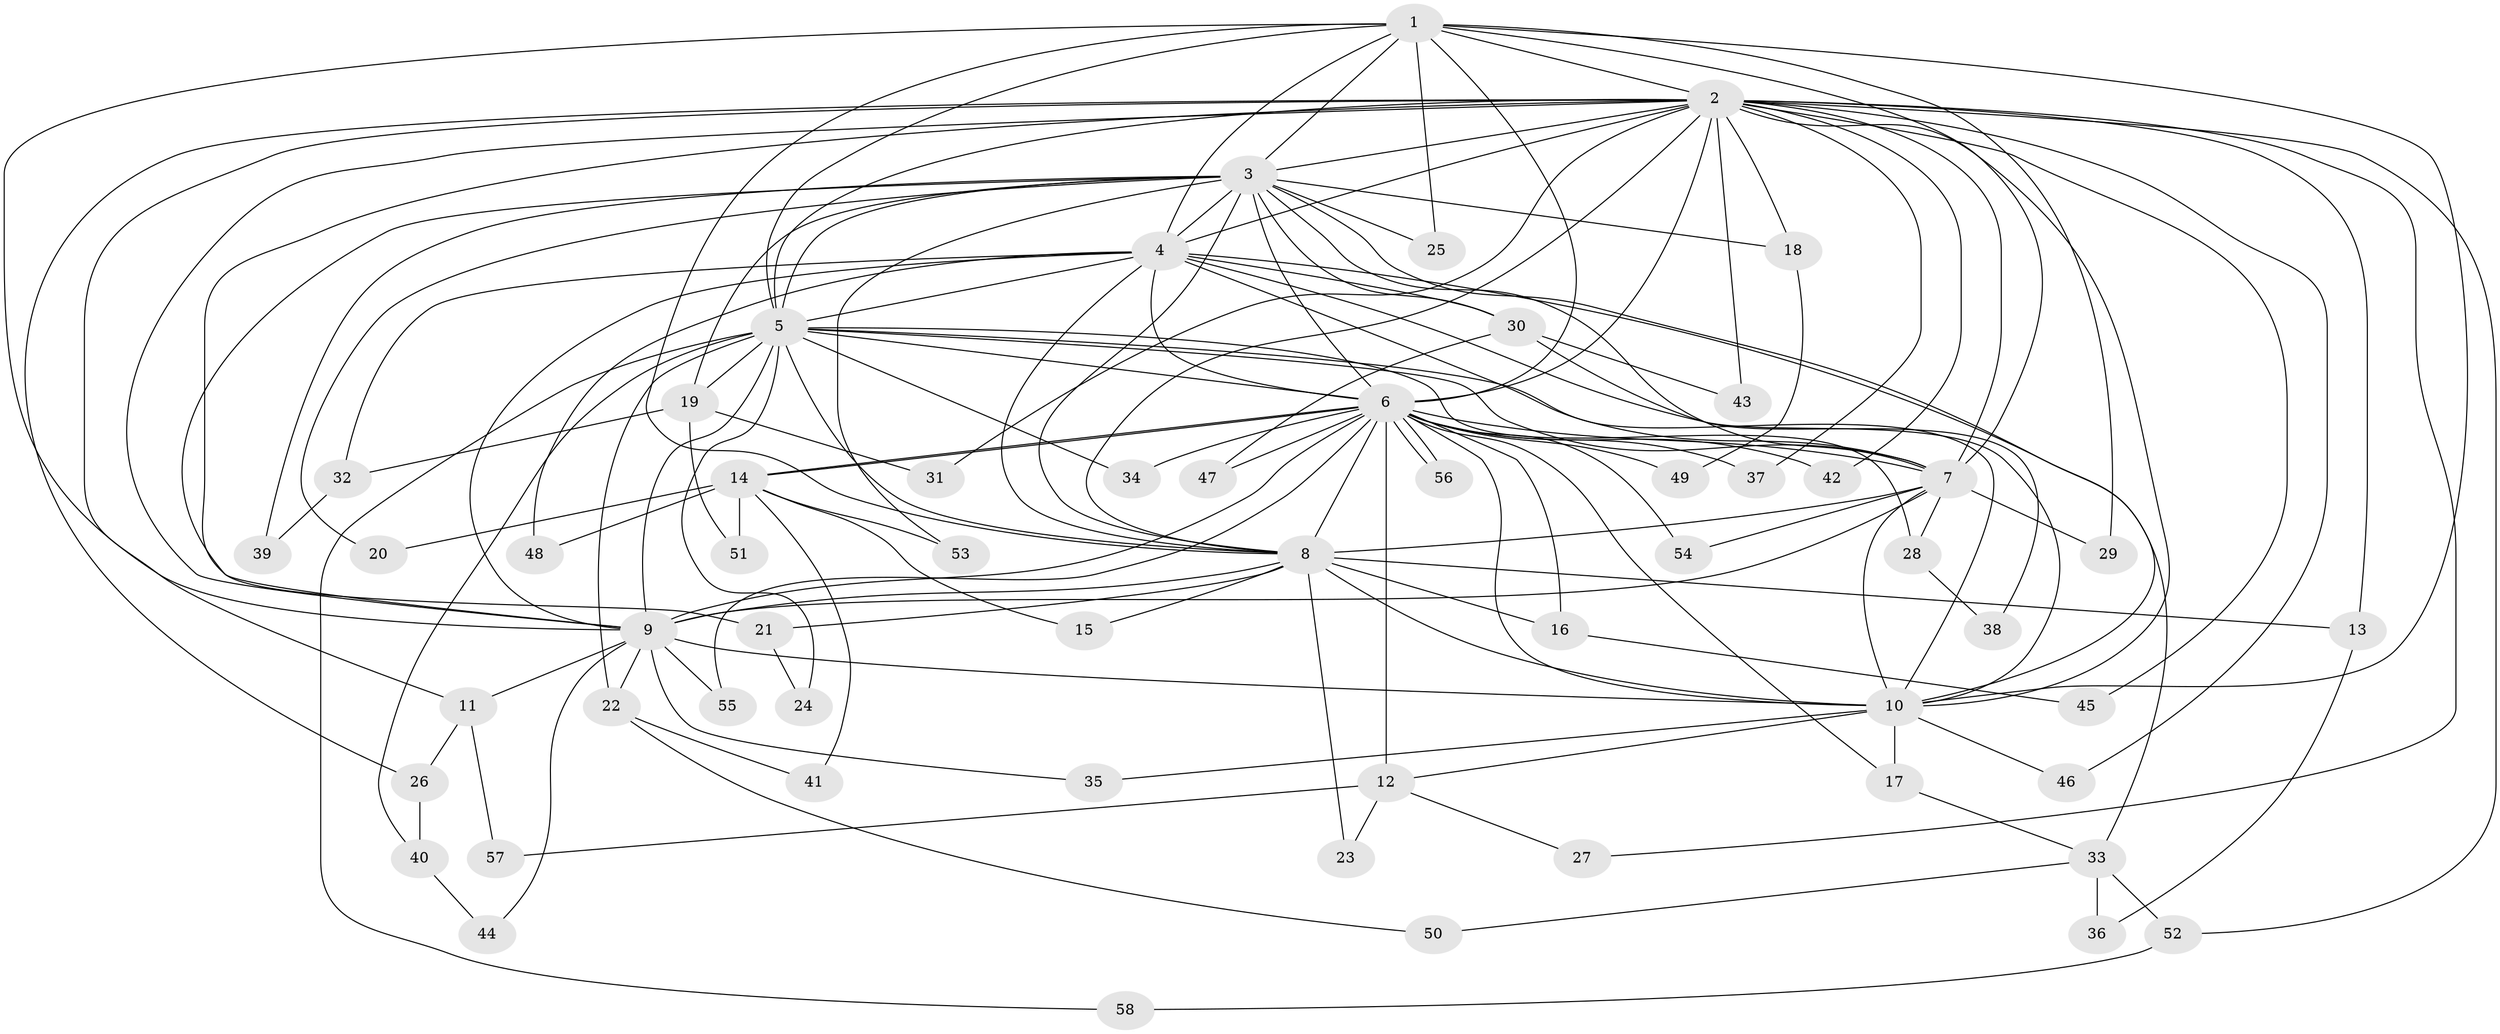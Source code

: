 // coarse degree distribution, {13: 0.024390243902439025, 18: 0.04878048780487805, 14: 0.04878048780487805, 15: 0.024390243902439025, 12: 0.024390243902439025, 11: 0.024390243902439025, 4: 0.04878048780487805, 5: 0.04878048780487805, 3: 0.12195121951219512, 8: 0.024390243902439025, 2: 0.5121951219512195, 6: 0.04878048780487805}
// Generated by graph-tools (version 1.1) at 2025/51/02/27/25 19:51:42]
// undirected, 58 vertices, 141 edges
graph export_dot {
graph [start="1"]
  node [color=gray90,style=filled];
  1;
  2;
  3;
  4;
  5;
  6;
  7;
  8;
  9;
  10;
  11;
  12;
  13;
  14;
  15;
  16;
  17;
  18;
  19;
  20;
  21;
  22;
  23;
  24;
  25;
  26;
  27;
  28;
  29;
  30;
  31;
  32;
  33;
  34;
  35;
  36;
  37;
  38;
  39;
  40;
  41;
  42;
  43;
  44;
  45;
  46;
  47;
  48;
  49;
  50;
  51;
  52;
  53;
  54;
  55;
  56;
  57;
  58;
  1 -- 2;
  1 -- 3;
  1 -- 4;
  1 -- 5;
  1 -- 6;
  1 -- 7;
  1 -- 8;
  1 -- 9;
  1 -- 10;
  1 -- 25;
  1 -- 29;
  2 -- 3;
  2 -- 4;
  2 -- 5;
  2 -- 6;
  2 -- 7;
  2 -- 8;
  2 -- 9;
  2 -- 10;
  2 -- 11;
  2 -- 13;
  2 -- 18;
  2 -- 21;
  2 -- 26;
  2 -- 27;
  2 -- 31;
  2 -- 37;
  2 -- 42;
  2 -- 43;
  2 -- 45;
  2 -- 46;
  2 -- 52;
  3 -- 4;
  3 -- 5;
  3 -- 6;
  3 -- 7;
  3 -- 8;
  3 -- 9;
  3 -- 10;
  3 -- 18;
  3 -- 19;
  3 -- 20;
  3 -- 25;
  3 -- 30;
  3 -- 39;
  3 -- 53;
  4 -- 5;
  4 -- 6;
  4 -- 7;
  4 -- 8;
  4 -- 9;
  4 -- 10;
  4 -- 30;
  4 -- 32;
  4 -- 33;
  4 -- 48;
  5 -- 6;
  5 -- 7;
  5 -- 8;
  5 -- 9;
  5 -- 10;
  5 -- 19;
  5 -- 22;
  5 -- 24;
  5 -- 28;
  5 -- 34;
  5 -- 40;
  5 -- 58;
  6 -- 7;
  6 -- 8;
  6 -- 9;
  6 -- 10;
  6 -- 12;
  6 -- 14;
  6 -- 14;
  6 -- 16;
  6 -- 17;
  6 -- 34;
  6 -- 37;
  6 -- 42;
  6 -- 47;
  6 -- 49;
  6 -- 54;
  6 -- 55;
  6 -- 56;
  6 -- 56;
  7 -- 8;
  7 -- 9;
  7 -- 10;
  7 -- 28;
  7 -- 29;
  7 -- 54;
  8 -- 9;
  8 -- 10;
  8 -- 13;
  8 -- 15;
  8 -- 16;
  8 -- 21;
  8 -- 23;
  9 -- 10;
  9 -- 11;
  9 -- 22;
  9 -- 35;
  9 -- 44;
  9 -- 55;
  10 -- 12;
  10 -- 17;
  10 -- 35;
  10 -- 46;
  11 -- 26;
  11 -- 57;
  12 -- 23;
  12 -- 27;
  12 -- 57;
  13 -- 36;
  14 -- 15;
  14 -- 20;
  14 -- 41;
  14 -- 48;
  14 -- 51;
  14 -- 53;
  16 -- 45;
  17 -- 33;
  18 -- 49;
  19 -- 31;
  19 -- 32;
  19 -- 51;
  21 -- 24;
  22 -- 41;
  22 -- 50;
  26 -- 40;
  28 -- 38;
  30 -- 38;
  30 -- 43;
  30 -- 47;
  32 -- 39;
  33 -- 36;
  33 -- 50;
  33 -- 52;
  40 -- 44;
  52 -- 58;
}
